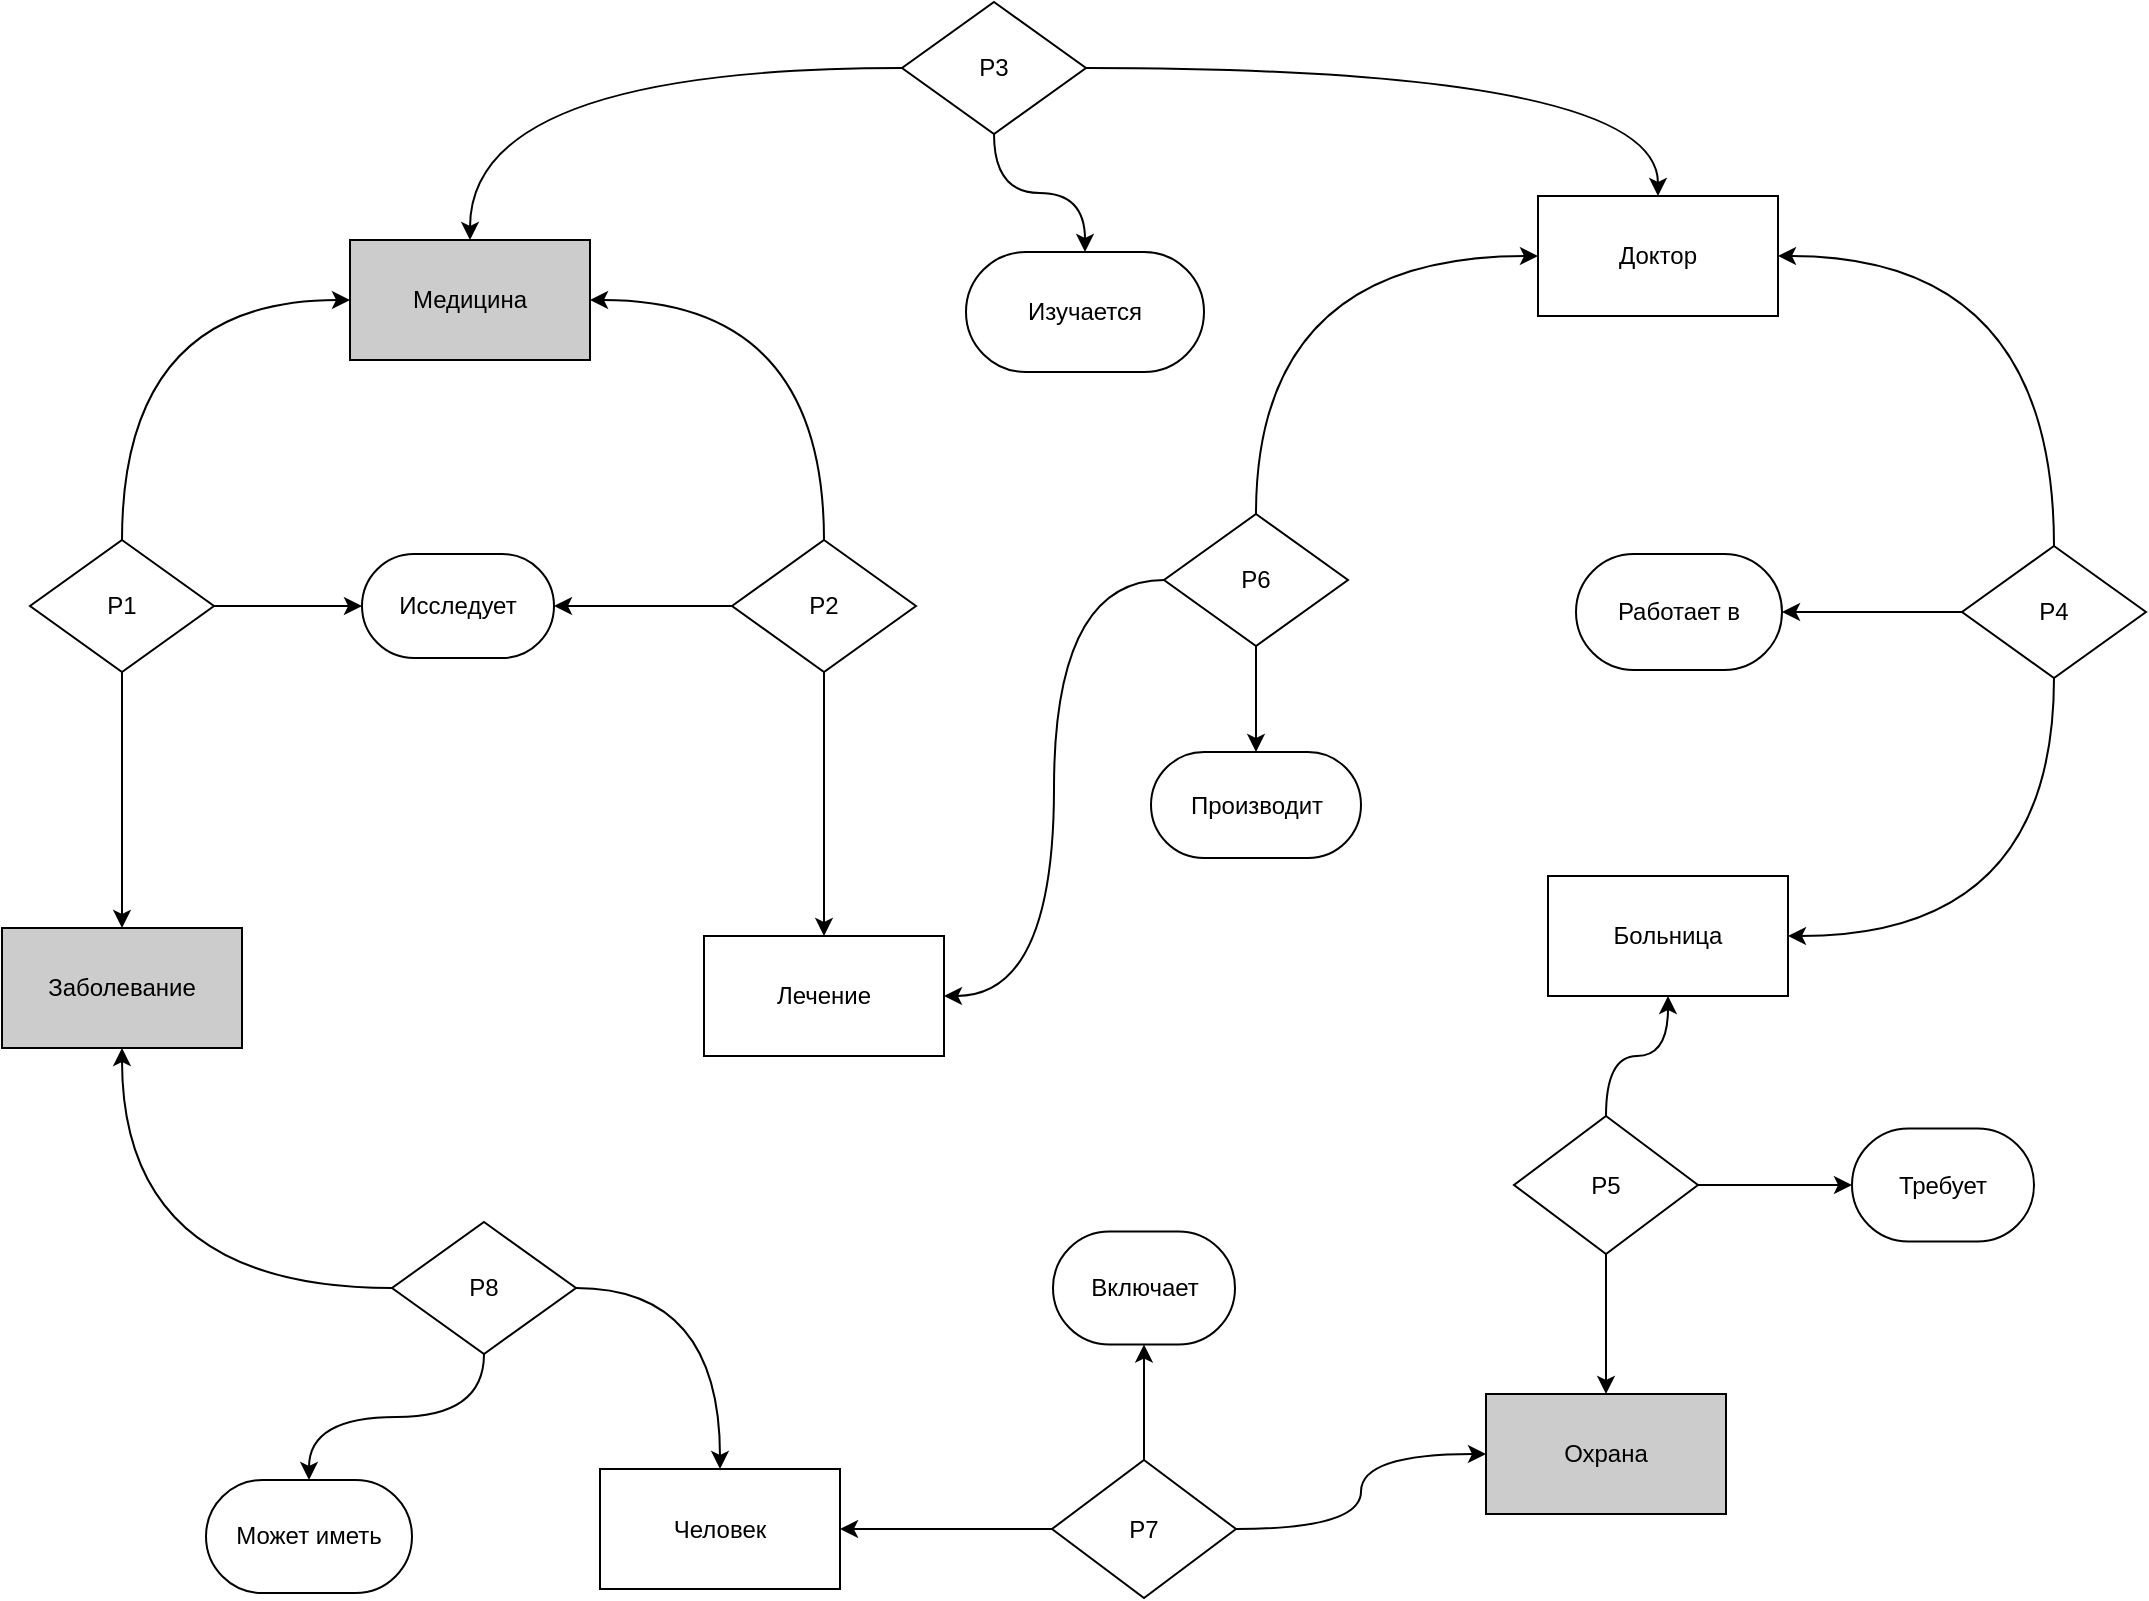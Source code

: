 <mxfile version="24.7.8">
  <diagram name="Страница — 1" id="u99f6M_R-mfvZYayQe6w">
    <mxGraphModel dx="1754" dy="878" grid="0" gridSize="10" guides="1" tooltips="1" connect="1" arrows="1" fold="1" page="0" pageScale="1" pageWidth="827" pageHeight="1169" math="0" shadow="0">
      <root>
        <mxCell id="0" />
        <mxCell id="1" parent="0" />
        <mxCell id="oKrUe6G3tKzJ-kVJc0wi-1" value="Заболевание" style="rounded=0;whiteSpace=wrap;html=1;fillColor=#CCCCCC;" parent="1" vertex="1">
          <mxGeometry x="-173" y="503" width="120" height="60" as="geometry" />
        </mxCell>
        <mxCell id="oKrUe6G3tKzJ-kVJc0wi-2" value="Доктор" style="rounded=0;whiteSpace=wrap;html=1;" parent="1" vertex="1">
          <mxGeometry x="595" y="137" width="120" height="60" as="geometry" />
        </mxCell>
        <mxCell id="oKrUe6G3tKzJ-kVJc0wi-3" value="Лечение" style="rounded=0;whiteSpace=wrap;html=1;" parent="1" vertex="1">
          <mxGeometry x="178" y="507" width="120" height="60" as="geometry" />
        </mxCell>
        <mxCell id="oKrUe6G3tKzJ-kVJc0wi-4" value="Медицина" style="rounded=0;whiteSpace=wrap;html=1;fillColor=#CCCCCC;" parent="1" vertex="1">
          <mxGeometry x="1" y="159" width="120" height="60" as="geometry" />
        </mxCell>
        <mxCell id="oKrUe6G3tKzJ-kVJc0wi-6" value="Изучается" style="rounded=1;whiteSpace=wrap;html=1;arcSize=50;" parent="1" vertex="1">
          <mxGeometry x="309" y="165" width="119" height="60" as="geometry" />
        </mxCell>
        <mxCell id="oKrUe6G3tKzJ-kVJc0wi-7" value="Исследует" style="rounded=1;whiteSpace=wrap;html=1;arcSize=50;" parent="1" vertex="1">
          <mxGeometry x="7" y="316" width="96" height="52" as="geometry" />
        </mxCell>
        <mxCell id="oKrUe6G3tKzJ-kVJc0wi-8" value="Работает в" style="rounded=1;whiteSpace=wrap;html=1;arcSize=50;" parent="1" vertex="1">
          <mxGeometry x="614" y="316" width="103" height="58" as="geometry" />
        </mxCell>
        <mxCell id="oKrUe6G3tKzJ-kVJc0wi-12" style="edgeStyle=orthogonalEdgeStyle;rounded=0;orthogonalLoop=1;jettySize=auto;html=1;exitX=0.5;exitY=0;exitDx=0;exitDy=0;entryX=0;entryY=0.5;entryDx=0;entryDy=0;curved=1;" parent="1" source="oKrUe6G3tKzJ-kVJc0wi-11" target="oKrUe6G3tKzJ-kVJc0wi-4" edge="1">
          <mxGeometry relative="1" as="geometry" />
        </mxCell>
        <mxCell id="oKrUe6G3tKzJ-kVJc0wi-13" style="edgeStyle=orthogonalEdgeStyle;rounded=0;orthogonalLoop=1;jettySize=auto;html=1;exitX=1;exitY=0.5;exitDx=0;exitDy=0;entryX=0;entryY=0.5;entryDx=0;entryDy=0;curved=1;" parent="1" source="oKrUe6G3tKzJ-kVJc0wi-11" target="oKrUe6G3tKzJ-kVJc0wi-7" edge="1">
          <mxGeometry relative="1" as="geometry" />
        </mxCell>
        <mxCell id="oKrUe6G3tKzJ-kVJc0wi-14" style="edgeStyle=orthogonalEdgeStyle;rounded=0;orthogonalLoop=1;jettySize=auto;html=1;exitX=0.5;exitY=1;exitDx=0;exitDy=0;entryX=0.5;entryY=0;entryDx=0;entryDy=0;curved=1;" parent="1" source="oKrUe6G3tKzJ-kVJc0wi-11" target="oKrUe6G3tKzJ-kVJc0wi-1" edge="1">
          <mxGeometry relative="1" as="geometry" />
        </mxCell>
        <mxCell id="oKrUe6G3tKzJ-kVJc0wi-11" value="P1" style="rhombus;whiteSpace=wrap;html=1;" parent="1" vertex="1">
          <mxGeometry x="-159" y="309" width="92" height="66" as="geometry" />
        </mxCell>
        <mxCell id="oKrUe6G3tKzJ-kVJc0wi-16" style="edgeStyle=orthogonalEdgeStyle;rounded=0;orthogonalLoop=1;jettySize=auto;html=1;exitX=0.5;exitY=0;exitDx=0;exitDy=0;entryX=1;entryY=0.5;entryDx=0;entryDy=0;curved=1;" parent="1" source="oKrUe6G3tKzJ-kVJc0wi-15" target="oKrUe6G3tKzJ-kVJc0wi-4" edge="1">
          <mxGeometry relative="1" as="geometry" />
        </mxCell>
        <mxCell id="oKrUe6G3tKzJ-kVJc0wi-17" style="edgeStyle=orthogonalEdgeStyle;rounded=0;orthogonalLoop=1;jettySize=auto;html=1;exitX=0;exitY=0.5;exitDx=0;exitDy=0;entryX=1;entryY=0.5;entryDx=0;entryDy=0;curved=1;" parent="1" source="oKrUe6G3tKzJ-kVJc0wi-15" target="oKrUe6G3tKzJ-kVJc0wi-7" edge="1">
          <mxGeometry relative="1" as="geometry" />
        </mxCell>
        <mxCell id="oKrUe6G3tKzJ-kVJc0wi-18" style="edgeStyle=orthogonalEdgeStyle;rounded=0;orthogonalLoop=1;jettySize=auto;html=1;exitX=0.5;exitY=1;exitDx=0;exitDy=0;entryX=0.5;entryY=0;entryDx=0;entryDy=0;curved=1;" parent="1" source="oKrUe6G3tKzJ-kVJc0wi-15" target="oKrUe6G3tKzJ-kVJc0wi-3" edge="1">
          <mxGeometry relative="1" as="geometry" />
        </mxCell>
        <mxCell id="oKrUe6G3tKzJ-kVJc0wi-15" value="P2" style="rhombus;whiteSpace=wrap;html=1;" parent="1" vertex="1">
          <mxGeometry x="192" y="309" width="92" height="66" as="geometry" />
        </mxCell>
        <mxCell id="oKrUe6G3tKzJ-kVJc0wi-20" style="edgeStyle=orthogonalEdgeStyle;rounded=0;orthogonalLoop=1;jettySize=auto;html=1;exitX=0;exitY=0.5;exitDx=0;exitDy=0;entryX=0.5;entryY=0;entryDx=0;entryDy=0;curved=1;" parent="1" source="oKrUe6G3tKzJ-kVJc0wi-19" target="oKrUe6G3tKzJ-kVJc0wi-4" edge="1">
          <mxGeometry relative="1" as="geometry" />
        </mxCell>
        <mxCell id="oKrUe6G3tKzJ-kVJc0wi-23" style="edgeStyle=orthogonalEdgeStyle;rounded=0;orthogonalLoop=1;jettySize=auto;html=1;exitX=1;exitY=0.5;exitDx=0;exitDy=0;entryX=0.5;entryY=0;entryDx=0;entryDy=0;curved=1;" parent="1" source="oKrUe6G3tKzJ-kVJc0wi-19" target="oKrUe6G3tKzJ-kVJc0wi-2" edge="1">
          <mxGeometry relative="1" as="geometry" />
        </mxCell>
        <mxCell id="oKrUe6G3tKzJ-kVJc0wi-24" style="edgeStyle=orthogonalEdgeStyle;rounded=0;orthogonalLoop=1;jettySize=auto;html=1;exitX=0.5;exitY=1;exitDx=0;exitDy=0;entryX=0.5;entryY=0;entryDx=0;entryDy=0;curved=1;" parent="1" source="oKrUe6G3tKzJ-kVJc0wi-19" target="oKrUe6G3tKzJ-kVJc0wi-6" edge="1">
          <mxGeometry relative="1" as="geometry" />
        </mxCell>
        <mxCell id="oKrUe6G3tKzJ-kVJc0wi-19" value="P3" style="rhombus;whiteSpace=wrap;html=1;" parent="1" vertex="1">
          <mxGeometry x="277" y="40" width="92" height="66" as="geometry" />
        </mxCell>
        <mxCell id="oKrUe6G3tKzJ-kVJc0wi-27" style="edgeStyle=orthogonalEdgeStyle;rounded=0;orthogonalLoop=1;jettySize=auto;html=1;exitX=0.5;exitY=0;exitDx=0;exitDy=0;entryX=1;entryY=0.5;entryDx=0;entryDy=0;curved=1;" parent="1" source="oKrUe6G3tKzJ-kVJc0wi-25" target="oKrUe6G3tKzJ-kVJc0wi-2" edge="1">
          <mxGeometry relative="1" as="geometry" />
        </mxCell>
        <mxCell id="oKrUe6G3tKzJ-kVJc0wi-28" style="edgeStyle=orthogonalEdgeStyle;rounded=0;orthogonalLoop=1;jettySize=auto;html=1;entryX=1;entryY=0.5;entryDx=0;entryDy=0;curved=1;" parent="1" source="oKrUe6G3tKzJ-kVJc0wi-25" target="oKrUe6G3tKzJ-kVJc0wi-8" edge="1">
          <mxGeometry relative="1" as="geometry" />
        </mxCell>
        <mxCell id="oKrUe6G3tKzJ-kVJc0wi-29" style="edgeStyle=orthogonalEdgeStyle;rounded=0;orthogonalLoop=1;jettySize=auto;html=1;entryX=1;entryY=0.5;entryDx=0;entryDy=0;curved=1;exitX=0.5;exitY=1;exitDx=0;exitDy=0;" parent="1" source="oKrUe6G3tKzJ-kVJc0wi-25" target="oKrUe6G3tKzJ-kVJc0wi-26" edge="1">
          <mxGeometry relative="1" as="geometry" />
        </mxCell>
        <mxCell id="oKrUe6G3tKzJ-kVJc0wi-25" value="P4" style="rhombus;whiteSpace=wrap;html=1;" parent="1" vertex="1">
          <mxGeometry x="807" y="312" width="92" height="66" as="geometry" />
        </mxCell>
        <mxCell id="oKrUe6G3tKzJ-kVJc0wi-26" value="Больница" style="rounded=0;whiteSpace=wrap;html=1;" parent="1" vertex="1">
          <mxGeometry x="600" y="477" width="120" height="60" as="geometry" />
        </mxCell>
        <mxCell id="oKrUe6G3tKzJ-kVJc0wi-33" style="edgeStyle=orthogonalEdgeStyle;rounded=0;orthogonalLoop=1;jettySize=auto;html=1;exitX=0.5;exitY=0;exitDx=0;exitDy=0;entryX=0.5;entryY=1;entryDx=0;entryDy=0;curved=1;" parent="1" source="oKrUe6G3tKzJ-kVJc0wi-30" target="oKrUe6G3tKzJ-kVJc0wi-26" edge="1">
          <mxGeometry relative="1" as="geometry" />
        </mxCell>
        <mxCell id="oKrUe6G3tKzJ-kVJc0wi-34" style="edgeStyle=orthogonalEdgeStyle;rounded=0;orthogonalLoop=1;jettySize=auto;html=1;exitX=1;exitY=0.5;exitDx=0;exitDy=0;entryX=0;entryY=0.5;entryDx=0;entryDy=0;curved=1;" parent="1" source="oKrUe6G3tKzJ-kVJc0wi-30" target="oKrUe6G3tKzJ-kVJc0wi-31" edge="1">
          <mxGeometry relative="1" as="geometry" />
        </mxCell>
        <mxCell id="oKrUe6G3tKzJ-kVJc0wi-35" style="edgeStyle=orthogonalEdgeStyle;rounded=0;orthogonalLoop=1;jettySize=auto;html=1;exitX=0.5;exitY=1;exitDx=0;exitDy=0;entryX=0.5;entryY=0;entryDx=0;entryDy=0;curved=1;" parent="1" source="oKrUe6G3tKzJ-kVJc0wi-30" target="oKrUe6G3tKzJ-kVJc0wi-32" edge="1">
          <mxGeometry relative="1" as="geometry" />
        </mxCell>
        <mxCell id="oKrUe6G3tKzJ-kVJc0wi-30" value="P5" style="rhombus;whiteSpace=wrap;html=1;" parent="1" vertex="1">
          <mxGeometry x="583" y="597" width="92" height="69" as="geometry" />
        </mxCell>
        <mxCell id="oKrUe6G3tKzJ-kVJc0wi-31" value="Требует" style="rounded=1;whiteSpace=wrap;html=1;arcSize=50;" parent="1" vertex="1">
          <mxGeometry x="752" y="603.25" width="91" height="56.5" as="geometry" />
        </mxCell>
        <mxCell id="oKrUe6G3tKzJ-kVJc0wi-32" value="Охрана" style="rounded=0;whiteSpace=wrap;html=1;fillColor=#CCCCCC;" parent="1" vertex="1">
          <mxGeometry x="569" y="736" width="120" height="60" as="geometry" />
        </mxCell>
        <mxCell id="oKrUe6G3tKzJ-kVJc0wi-36" value="Производит" style="rounded=1;whiteSpace=wrap;html=1;arcSize=50;" parent="1" vertex="1">
          <mxGeometry x="401.5" y="415" width="105" height="53" as="geometry" />
        </mxCell>
        <mxCell id="oKrUe6G3tKzJ-kVJc0wi-38" style="edgeStyle=orthogonalEdgeStyle;rounded=0;orthogonalLoop=1;jettySize=auto;html=1;exitX=0.5;exitY=0;exitDx=0;exitDy=0;entryX=0;entryY=0.5;entryDx=0;entryDy=0;curved=1;" parent="1" source="oKrUe6G3tKzJ-kVJc0wi-37" target="oKrUe6G3tKzJ-kVJc0wi-2" edge="1">
          <mxGeometry relative="1" as="geometry" />
        </mxCell>
        <mxCell id="oKrUe6G3tKzJ-kVJc0wi-39" style="edgeStyle=orthogonalEdgeStyle;rounded=0;orthogonalLoop=1;jettySize=auto;html=1;entryX=1;entryY=0.5;entryDx=0;entryDy=0;curved=1;" parent="1" source="oKrUe6G3tKzJ-kVJc0wi-37" target="oKrUe6G3tKzJ-kVJc0wi-3" edge="1">
          <mxGeometry relative="1" as="geometry" />
        </mxCell>
        <mxCell id="oKrUe6G3tKzJ-kVJc0wi-40" style="edgeStyle=orthogonalEdgeStyle;rounded=0;orthogonalLoop=1;jettySize=auto;html=1;entryX=0.5;entryY=0;entryDx=0;entryDy=0;curved=1;" parent="1" source="oKrUe6G3tKzJ-kVJc0wi-37" target="oKrUe6G3tKzJ-kVJc0wi-36" edge="1">
          <mxGeometry relative="1" as="geometry" />
        </mxCell>
        <mxCell id="oKrUe6G3tKzJ-kVJc0wi-37" value="P6" style="rhombus;whiteSpace=wrap;html=1;" parent="1" vertex="1">
          <mxGeometry x="408" y="296" width="92" height="66" as="geometry" />
        </mxCell>
        <mxCell id="oKrUe6G3tKzJ-kVJc0wi-44" style="edgeStyle=orthogonalEdgeStyle;rounded=0;orthogonalLoop=1;jettySize=auto;html=1;exitX=0.5;exitY=0;exitDx=0;exitDy=0;entryX=0.5;entryY=1;entryDx=0;entryDy=0;curved=1;" parent="1" source="oKrUe6G3tKzJ-kVJc0wi-41" target="oKrUe6G3tKzJ-kVJc0wi-42" edge="1">
          <mxGeometry relative="1" as="geometry" />
        </mxCell>
        <mxCell id="oKrUe6G3tKzJ-kVJc0wi-45" style="edgeStyle=orthogonalEdgeStyle;rounded=0;orthogonalLoop=1;jettySize=auto;html=1;exitX=1;exitY=0.5;exitDx=0;exitDy=0;entryX=0;entryY=0.5;entryDx=0;entryDy=0;curved=1;" parent="1" source="oKrUe6G3tKzJ-kVJc0wi-41" target="oKrUe6G3tKzJ-kVJc0wi-32" edge="1">
          <mxGeometry relative="1" as="geometry" />
        </mxCell>
        <mxCell id="oKrUe6G3tKzJ-kVJc0wi-49" style="edgeStyle=orthogonalEdgeStyle;rounded=0;orthogonalLoop=1;jettySize=auto;html=1;entryX=1;entryY=0.5;entryDx=0;entryDy=0;curved=1;" parent="1" source="oKrUe6G3tKzJ-kVJc0wi-41" target="oKrUe6G3tKzJ-kVJc0wi-48" edge="1">
          <mxGeometry relative="1" as="geometry" />
        </mxCell>
        <mxCell id="oKrUe6G3tKzJ-kVJc0wi-41" value="P7" style="rhombus;whiteSpace=wrap;html=1;" parent="1" vertex="1">
          <mxGeometry x="352" y="769" width="92" height="69" as="geometry" />
        </mxCell>
        <mxCell id="oKrUe6G3tKzJ-kVJc0wi-42" value="Включает" style="rounded=1;whiteSpace=wrap;html=1;arcSize=50;" parent="1" vertex="1">
          <mxGeometry x="352.5" y="654.75" width="91" height="56.5" as="geometry" />
        </mxCell>
        <mxCell id="oKrUe6G3tKzJ-kVJc0wi-48" value="Человек" style="rounded=0;whiteSpace=wrap;html=1;" parent="1" vertex="1">
          <mxGeometry x="126" y="773.5" width="120" height="60" as="geometry" />
        </mxCell>
        <mxCell id="oKrUe6G3tKzJ-kVJc0wi-50" value="Может иметь" style="rounded=1;whiteSpace=wrap;html=1;arcSize=50;" parent="1" vertex="1">
          <mxGeometry x="-71" y="779" width="103" height="56.5" as="geometry" />
        </mxCell>
        <mxCell id="oKrUe6G3tKzJ-kVJc0wi-52" style="edgeStyle=orthogonalEdgeStyle;rounded=0;orthogonalLoop=1;jettySize=auto;html=1;exitX=1;exitY=0.5;exitDx=0;exitDy=0;entryX=0.5;entryY=0;entryDx=0;entryDy=0;curved=1;" parent="1" source="oKrUe6G3tKzJ-kVJc0wi-51" target="oKrUe6G3tKzJ-kVJc0wi-48" edge="1">
          <mxGeometry relative="1" as="geometry" />
        </mxCell>
        <mxCell id="oKrUe6G3tKzJ-kVJc0wi-53" style="edgeStyle=orthogonalEdgeStyle;rounded=0;orthogonalLoop=1;jettySize=auto;html=1;exitX=0.5;exitY=1;exitDx=0;exitDy=0;entryX=0.5;entryY=0;entryDx=0;entryDy=0;curved=1;" parent="1" source="oKrUe6G3tKzJ-kVJc0wi-51" target="oKrUe6G3tKzJ-kVJc0wi-50" edge="1">
          <mxGeometry relative="1" as="geometry" />
        </mxCell>
        <mxCell id="oKrUe6G3tKzJ-kVJc0wi-54" style="edgeStyle=orthogonalEdgeStyle;rounded=0;orthogonalLoop=1;jettySize=auto;html=1;exitX=0;exitY=0.5;exitDx=0;exitDy=0;entryX=0.5;entryY=1;entryDx=0;entryDy=0;curved=1;" parent="1" source="oKrUe6G3tKzJ-kVJc0wi-51" target="oKrUe6G3tKzJ-kVJc0wi-1" edge="1">
          <mxGeometry relative="1" as="geometry" />
        </mxCell>
        <mxCell id="oKrUe6G3tKzJ-kVJc0wi-51" value="P8" style="rhombus;whiteSpace=wrap;html=1;" parent="1" vertex="1">
          <mxGeometry x="22" y="650" width="92" height="66" as="geometry" />
        </mxCell>
      </root>
    </mxGraphModel>
  </diagram>
</mxfile>
